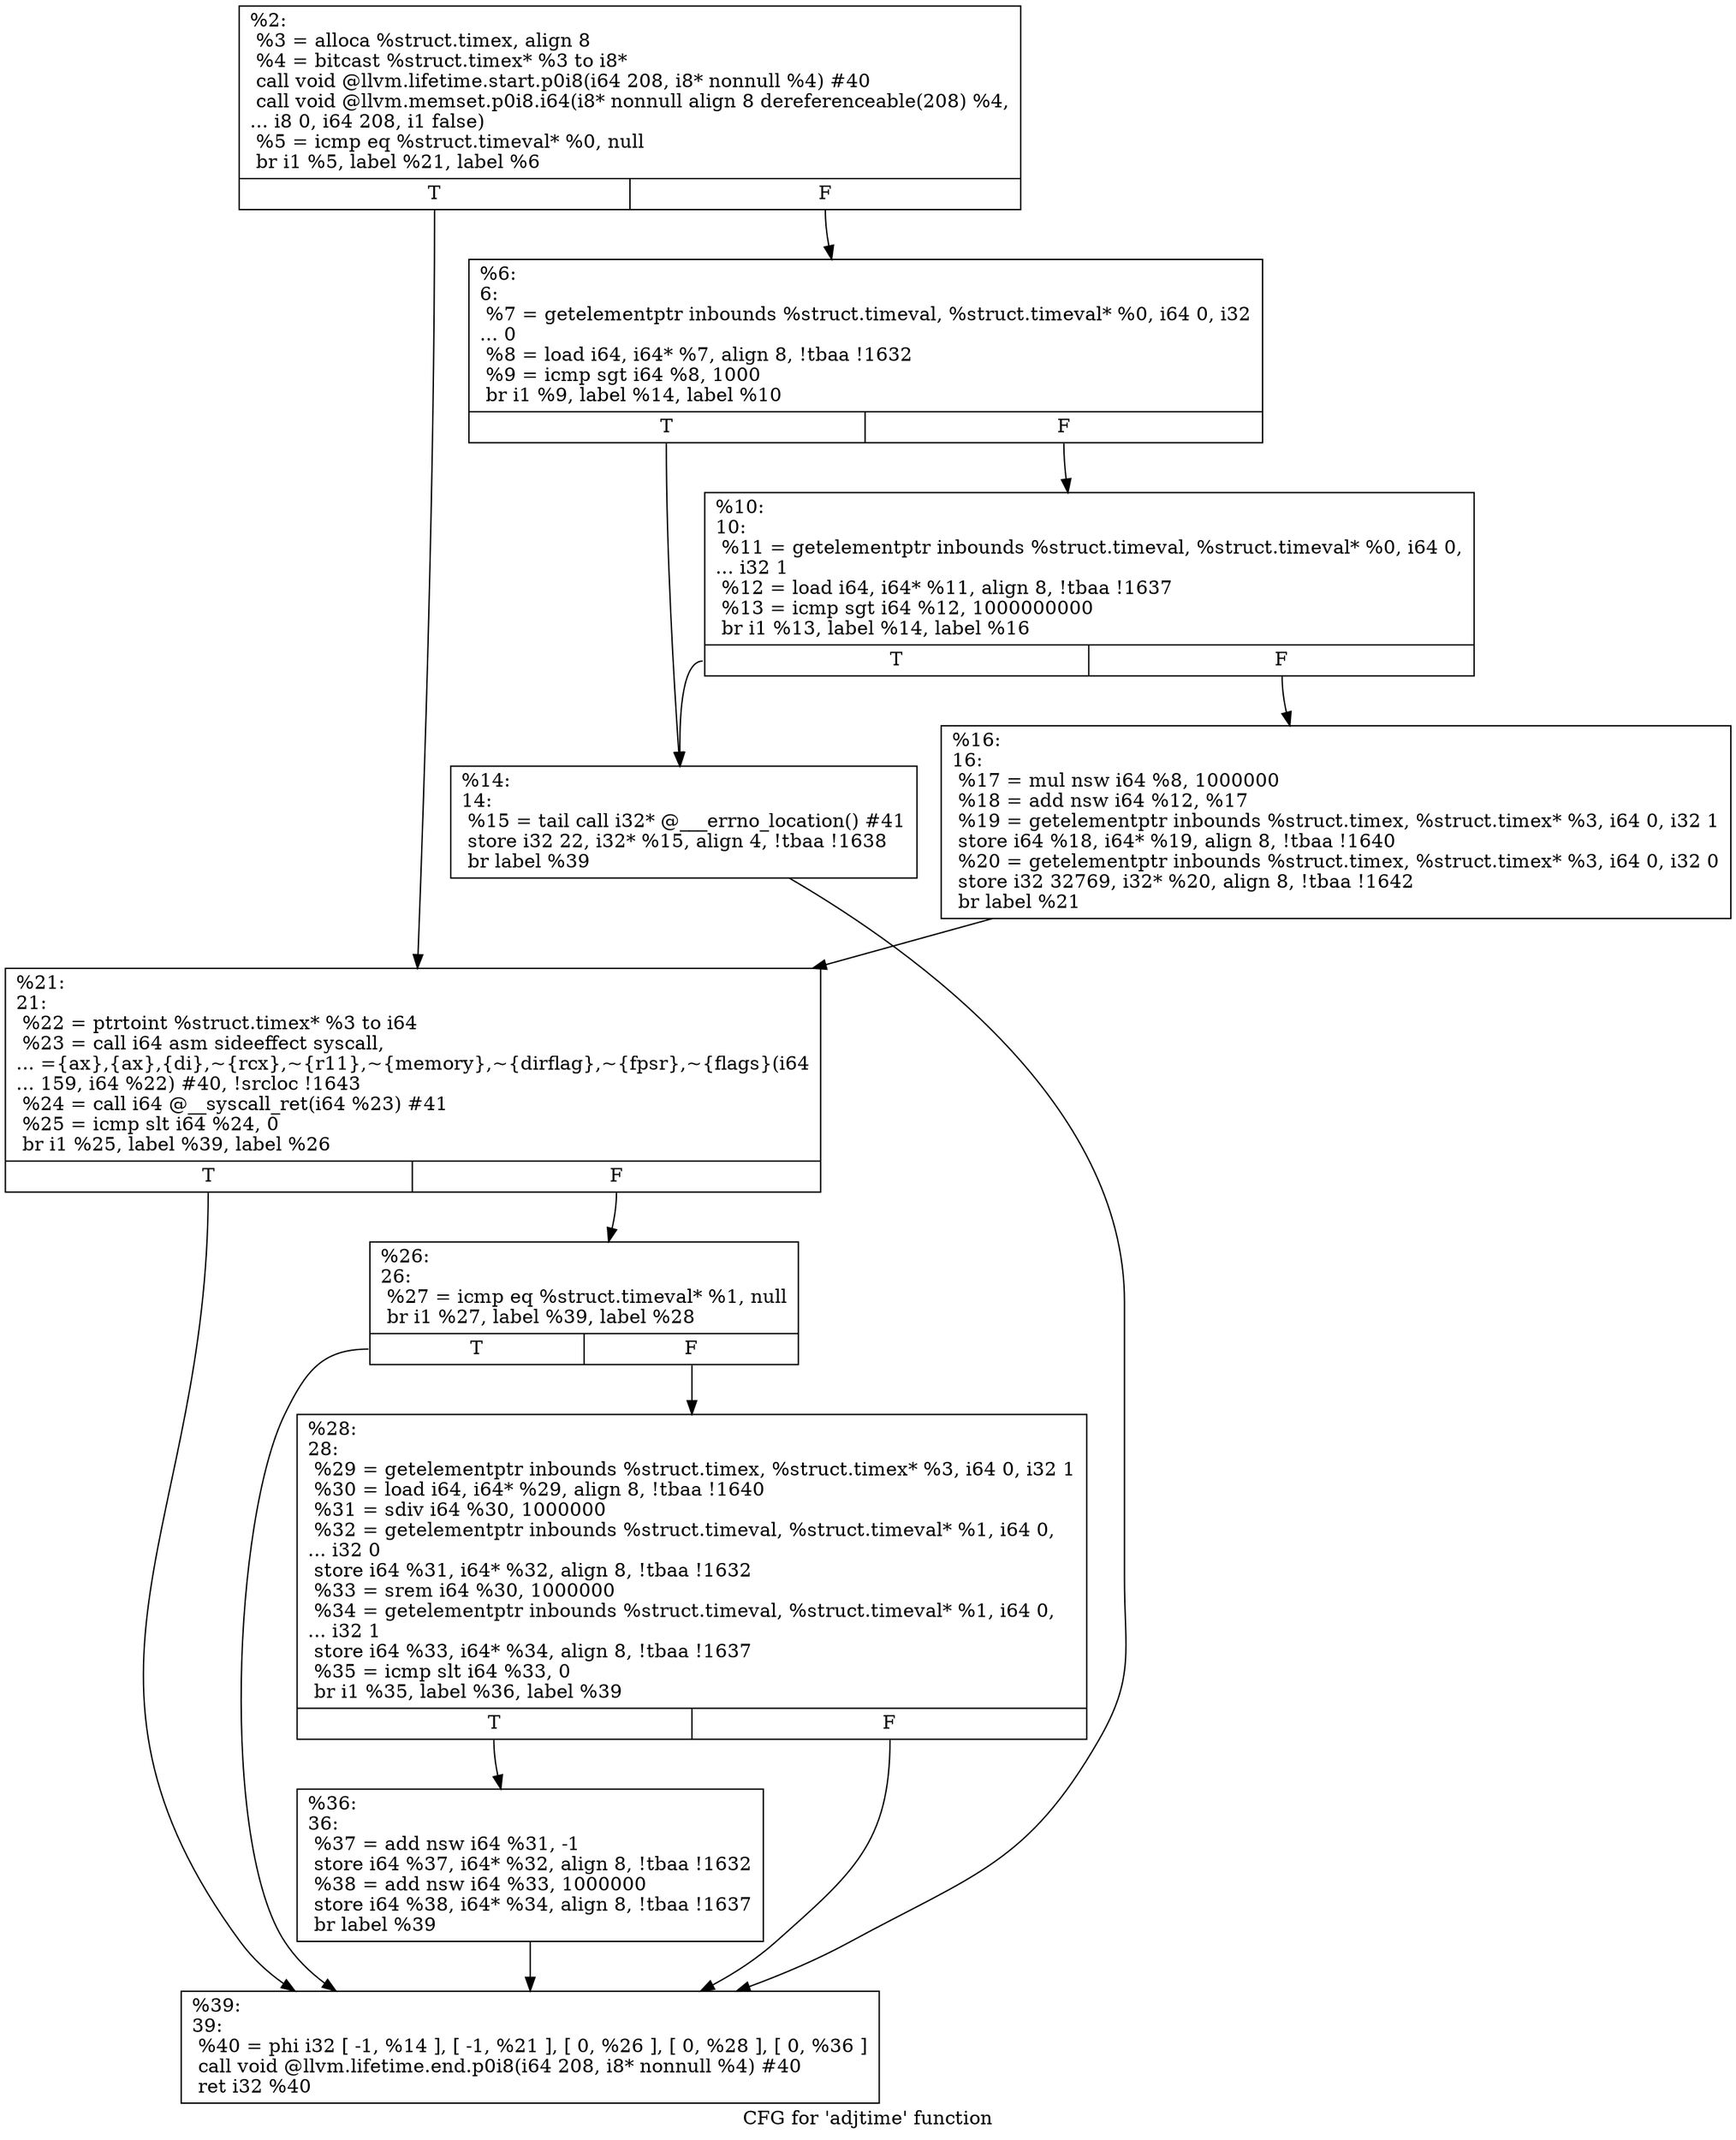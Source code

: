 digraph "CFG for 'adjtime' function" {
	label="CFG for 'adjtime' function";

	Node0x1f8dcd0 [shape=record,label="{%2:\l  %3 = alloca %struct.timex, align 8\l  %4 = bitcast %struct.timex* %3 to i8*\l  call void @llvm.lifetime.start.p0i8(i64 208, i8* nonnull %4) #40\l  call void @llvm.memset.p0i8.i64(i8* nonnull align 8 dereferenceable(208) %4,\l... i8 0, i64 208, i1 false)\l  %5 = icmp eq %struct.timeval* %0, null\l  br i1 %5, label %21, label %6\l|{<s0>T|<s1>F}}"];
	Node0x1f8dcd0:s0 -> Node0x1f8df20;
	Node0x1f8dcd0:s1 -> Node0x1f8dde0;
	Node0x1f8dde0 [shape=record,label="{%6:\l6:                                                \l  %7 = getelementptr inbounds %struct.timeval, %struct.timeval* %0, i64 0, i32\l... 0\l  %8 = load i64, i64* %7, align 8, !tbaa !1632\l  %9 = icmp sgt i64 %8, 1000\l  br i1 %9, label %14, label %10\l|{<s0>T|<s1>F}}"];
	Node0x1f8dde0:s0 -> Node0x1f8de80;
	Node0x1f8dde0:s1 -> Node0x1f8de30;
	Node0x1f8de30 [shape=record,label="{%10:\l10:                                               \l  %11 = getelementptr inbounds %struct.timeval, %struct.timeval* %0, i64 0,\l... i32 1\l  %12 = load i64, i64* %11, align 8, !tbaa !1637\l  %13 = icmp sgt i64 %12, 1000000000\l  br i1 %13, label %14, label %16\l|{<s0>T|<s1>F}}"];
	Node0x1f8de30:s0 -> Node0x1f8de80;
	Node0x1f8de30:s1 -> Node0x1f8ded0;
	Node0x1f8de80 [shape=record,label="{%14:\l14:                                               \l  %15 = tail call i32* @___errno_location() #41\l  store i32 22, i32* %15, align 4, !tbaa !1638\l  br label %39\l}"];
	Node0x1f8de80 -> Node0x1f8e060;
	Node0x1f8ded0 [shape=record,label="{%16:\l16:                                               \l  %17 = mul nsw i64 %8, 1000000\l  %18 = add nsw i64 %12, %17\l  %19 = getelementptr inbounds %struct.timex, %struct.timex* %3, i64 0, i32 1\l  store i64 %18, i64* %19, align 8, !tbaa !1640\l  %20 = getelementptr inbounds %struct.timex, %struct.timex* %3, i64 0, i32 0\l  store i32 32769, i32* %20, align 8, !tbaa !1642\l  br label %21\l}"];
	Node0x1f8ded0 -> Node0x1f8df20;
	Node0x1f8df20 [shape=record,label="{%21:\l21:                                               \l  %22 = ptrtoint %struct.timex* %3 to i64\l  %23 = call i64 asm sideeffect syscall,\l... =\{ax\},\{ax\},\{di\},~\{rcx\},~\{r11\},~\{memory\},~\{dirflag\},~\{fpsr\},~\{flags\}(i64\l... 159, i64 %22) #40, !srcloc !1643\l  %24 = call i64 @__syscall_ret(i64 %23) #41\l  %25 = icmp slt i64 %24, 0\l  br i1 %25, label %39, label %26\l|{<s0>T|<s1>F}}"];
	Node0x1f8df20:s0 -> Node0x1f8e060;
	Node0x1f8df20:s1 -> Node0x1f8df70;
	Node0x1f8df70 [shape=record,label="{%26:\l26:                                               \l  %27 = icmp eq %struct.timeval* %1, null\l  br i1 %27, label %39, label %28\l|{<s0>T|<s1>F}}"];
	Node0x1f8df70:s0 -> Node0x1f8e060;
	Node0x1f8df70:s1 -> Node0x1f8dfc0;
	Node0x1f8dfc0 [shape=record,label="{%28:\l28:                                               \l  %29 = getelementptr inbounds %struct.timex, %struct.timex* %3, i64 0, i32 1\l  %30 = load i64, i64* %29, align 8, !tbaa !1640\l  %31 = sdiv i64 %30, 1000000\l  %32 = getelementptr inbounds %struct.timeval, %struct.timeval* %1, i64 0,\l... i32 0\l  store i64 %31, i64* %32, align 8, !tbaa !1632\l  %33 = srem i64 %30, 1000000\l  %34 = getelementptr inbounds %struct.timeval, %struct.timeval* %1, i64 0,\l... i32 1\l  store i64 %33, i64* %34, align 8, !tbaa !1637\l  %35 = icmp slt i64 %33, 0\l  br i1 %35, label %36, label %39\l|{<s0>T|<s1>F}}"];
	Node0x1f8dfc0:s0 -> Node0x1f8e010;
	Node0x1f8dfc0:s1 -> Node0x1f8e060;
	Node0x1f8e010 [shape=record,label="{%36:\l36:                                               \l  %37 = add nsw i64 %31, -1\l  store i64 %37, i64* %32, align 8, !tbaa !1632\l  %38 = add nsw i64 %33, 1000000\l  store i64 %38, i64* %34, align 8, !tbaa !1637\l  br label %39\l}"];
	Node0x1f8e010 -> Node0x1f8e060;
	Node0x1f8e060 [shape=record,label="{%39:\l39:                                               \l  %40 = phi i32 [ -1, %14 ], [ -1, %21 ], [ 0, %26 ], [ 0, %28 ], [ 0, %36 ]\l  call void @llvm.lifetime.end.p0i8(i64 208, i8* nonnull %4) #40\l  ret i32 %40\l}"];
}
